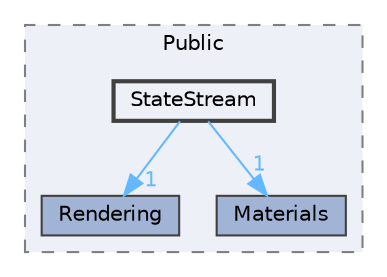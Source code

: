 digraph "StateStream"
{
 // INTERACTIVE_SVG=YES
 // LATEX_PDF_SIZE
  bgcolor="transparent";
  edge [fontname=Helvetica,fontsize=10,labelfontname=Helvetica,labelfontsize=10];
  node [fontname=Helvetica,fontsize=10,shape=box,height=0.2,width=0.4];
  compound=true
  subgraph clusterdir_1d06a51bfc871a6a1823440d0d72725c {
    graph [ bgcolor="#edf0f7", pencolor="grey50", label="Public", fontname=Helvetica,fontsize=10 style="filled,dashed", URL="dir_1d06a51bfc871a6a1823440d0d72725c.html",tooltip=""]
  dir_1213d225a52a0adce4f110a19700ce9e [label="Rendering", fillcolor="#a2b4d6", color="grey25", style="filled", URL="dir_1213d225a52a0adce4f110a19700ce9e.html",tooltip=""];
  dir_f712a9190ee31e928548e6d97d7381a3 [label="Materials", fillcolor="#a2b4d6", color="grey25", style="filled", URL="dir_f712a9190ee31e928548e6d97d7381a3.html",tooltip=""];
  dir_bd3af34ad582e352a2337ac1c465e10b [label="StateStream", fillcolor="#edf0f7", color="grey25", style="filled,bold", URL="dir_bd3af34ad582e352a2337ac1c465e10b.html",tooltip=""];
  }
  dir_bd3af34ad582e352a2337ac1c465e10b->dir_1213d225a52a0adce4f110a19700ce9e [headlabel="1", labeldistance=1.5 headhref="dir_001133_000962.html" href="dir_001133_000962.html" color="steelblue1" fontcolor="steelblue1"];
  dir_bd3af34ad582e352a2337ac1c465e10b->dir_f712a9190ee31e928548e6d97d7381a3 [headlabel="1", labeldistance=1.5 headhref="dir_001133_000604.html" href="dir_001133_000604.html" color="steelblue1" fontcolor="steelblue1"];
}
